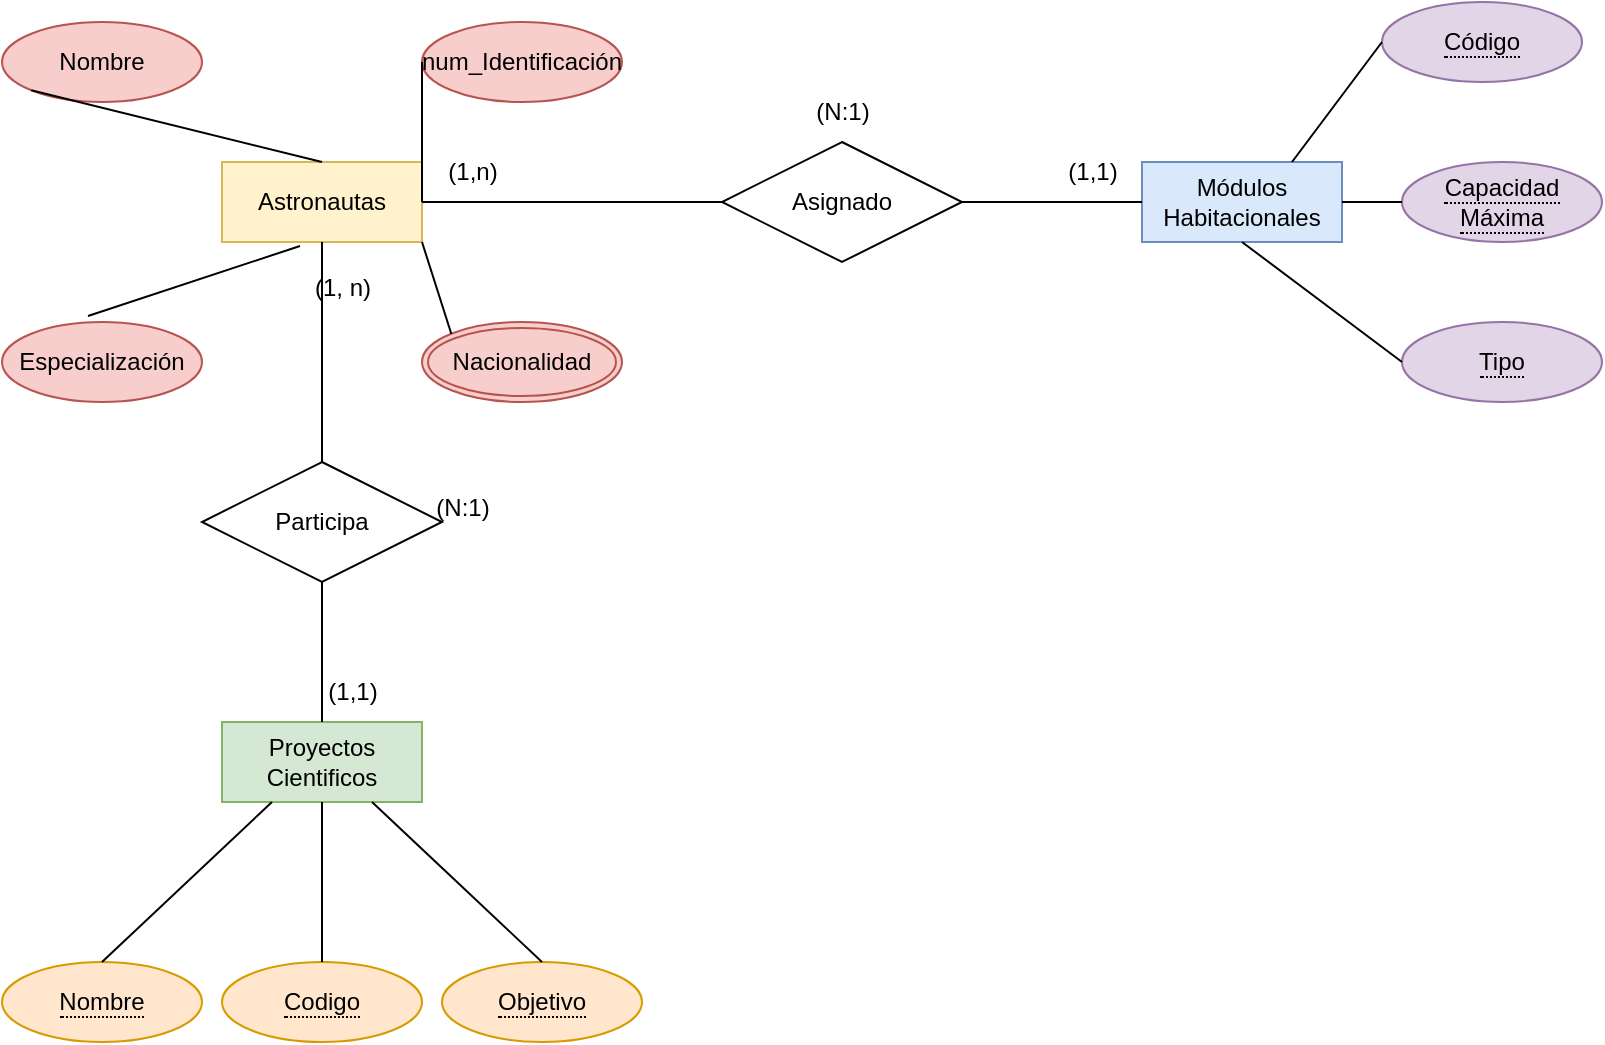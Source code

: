 <mxfile version="26.0.13">
  <diagram name="Página-1" id="MMAjDTsoKmikF9_TK4xn">
    <mxGraphModel dx="1434" dy="772" grid="1" gridSize="10" guides="1" tooltips="1" connect="1" arrows="1" fold="1" page="1" pageScale="1" pageWidth="827" pageHeight="1169" math="0" shadow="0">
      <root>
        <mxCell id="0" />
        <mxCell id="1" parent="0" />
        <mxCell id="NbIwqFksigPD-rxhBYdd-2" value="Astronautas" style="whiteSpace=wrap;html=1;align=center;fillColor=#fff2cc;strokeColor=#d6b656;" vertex="1" parent="1">
          <mxGeometry x="120" y="200" width="100" height="40" as="geometry" />
        </mxCell>
        <mxCell id="NbIwqFksigPD-rxhBYdd-3" value="Nombre" style="ellipse;whiteSpace=wrap;html=1;align=center;fillColor=#f8cecc;strokeColor=#b85450;" vertex="1" parent="1">
          <mxGeometry x="10" y="130" width="100" height="40" as="geometry" />
        </mxCell>
        <mxCell id="NbIwqFksigPD-rxhBYdd-4" value="num_Identificación" style="ellipse;whiteSpace=wrap;html=1;align=center;fillColor=#f8cecc;strokeColor=#b85450;" vertex="1" parent="1">
          <mxGeometry x="220" y="130" width="100" height="40" as="geometry" />
        </mxCell>
        <mxCell id="NbIwqFksigPD-rxhBYdd-5" value="Nacionalidad" style="ellipse;shape=doubleEllipse;margin=3;whiteSpace=wrap;html=1;align=center;fillColor=#f8cecc;strokeColor=#b85450;" vertex="1" parent="1">
          <mxGeometry x="220" y="280" width="100" height="40" as="geometry" />
        </mxCell>
        <mxCell id="NbIwqFksigPD-rxhBYdd-6" value="Especialización" style="ellipse;whiteSpace=wrap;html=1;align=center;fillColor=#f8cecc;strokeColor=#b85450;" vertex="1" parent="1">
          <mxGeometry x="10" y="280" width="100" height="40" as="geometry" />
        </mxCell>
        <mxCell id="NbIwqFksigPD-rxhBYdd-7" value="" style="endArrow=none;html=1;rounded=0;exitX=0.5;exitY=0;exitDx=0;exitDy=0;entryX=0;entryY=1;entryDx=0;entryDy=0;" edge="1" parent="1" source="NbIwqFksigPD-rxhBYdd-2" target="NbIwqFksigPD-rxhBYdd-3">
          <mxGeometry relative="1" as="geometry">
            <mxPoint x="330" y="400" as="sourcePoint" />
            <mxPoint x="490" y="400" as="targetPoint" />
          </mxGeometry>
        </mxCell>
        <mxCell id="NbIwqFksigPD-rxhBYdd-8" value="" style="endArrow=none;html=1;rounded=0;exitX=1;exitY=0.5;exitDx=0;exitDy=0;entryX=0;entryY=0.5;entryDx=0;entryDy=0;" edge="1" parent="1" source="NbIwqFksigPD-rxhBYdd-2" target="NbIwqFksigPD-rxhBYdd-4">
          <mxGeometry relative="1" as="geometry">
            <mxPoint x="330" y="400" as="sourcePoint" />
            <mxPoint x="490" y="400" as="targetPoint" />
          </mxGeometry>
        </mxCell>
        <mxCell id="NbIwqFksigPD-rxhBYdd-9" value="" style="endArrow=none;html=1;rounded=0;exitX=1;exitY=1;exitDx=0;exitDy=0;entryX=0;entryY=0;entryDx=0;entryDy=0;" edge="1" parent="1" source="NbIwqFksigPD-rxhBYdd-2" target="NbIwqFksigPD-rxhBYdd-5">
          <mxGeometry relative="1" as="geometry">
            <mxPoint x="210" y="260" as="sourcePoint" />
            <mxPoint x="260" y="260" as="targetPoint" />
          </mxGeometry>
        </mxCell>
        <mxCell id="NbIwqFksigPD-rxhBYdd-13" value="" style="endArrow=none;html=1;rounded=0;exitX=0.39;exitY=1.05;exitDx=0;exitDy=0;entryX=0.43;entryY=-0.075;entryDx=0;entryDy=0;exitPerimeter=0;entryPerimeter=0;" edge="1" parent="1" source="NbIwqFksigPD-rxhBYdd-2" target="NbIwqFksigPD-rxhBYdd-6">
          <mxGeometry relative="1" as="geometry">
            <mxPoint x="155" y="280" as="sourcePoint" />
            <mxPoint x="205" y="280" as="targetPoint" />
          </mxGeometry>
        </mxCell>
        <mxCell id="NbIwqFksigPD-rxhBYdd-14" value="Módulos Habitacionales" style="whiteSpace=wrap;html=1;align=center;fillColor=#dae8fc;strokeColor=#6c8ebf;" vertex="1" parent="1">
          <mxGeometry x="580" y="200" width="100" height="40" as="geometry" />
        </mxCell>
        <mxCell id="NbIwqFksigPD-rxhBYdd-15" value="&lt;span style=&quot;border-bottom: 1px dotted&quot;&gt;Código&lt;/span&gt;" style="ellipse;whiteSpace=wrap;html=1;align=center;fillColor=#e1d5e7;strokeColor=#9673a6;" vertex="1" parent="1">
          <mxGeometry x="700" y="120" width="100" height="40" as="geometry" />
        </mxCell>
        <mxCell id="NbIwqFksigPD-rxhBYdd-16" value="&lt;span style=&quot;border-bottom: 1px dotted&quot;&gt;Capacidad Máxima&lt;/span&gt;" style="ellipse;whiteSpace=wrap;html=1;align=center;fillColor=#e1d5e7;strokeColor=#9673a6;" vertex="1" parent="1">
          <mxGeometry x="710" y="200" width="100" height="40" as="geometry" />
        </mxCell>
        <mxCell id="NbIwqFksigPD-rxhBYdd-17" value="&lt;span style=&quot;border-bottom: 1px dotted&quot;&gt;Tipo&lt;/span&gt;" style="ellipse;whiteSpace=wrap;html=1;align=center;fillColor=#e1d5e7;strokeColor=#9673a6;" vertex="1" parent="1">
          <mxGeometry x="710" y="280" width="100" height="40" as="geometry" />
        </mxCell>
        <mxCell id="NbIwqFksigPD-rxhBYdd-18" value="Asignado" style="shape=rhombus;perimeter=rhombusPerimeter;whiteSpace=wrap;html=1;align=center;" vertex="1" parent="1">
          <mxGeometry x="370" y="190" width="120" height="60" as="geometry" />
        </mxCell>
        <mxCell id="NbIwqFksigPD-rxhBYdd-19" value="" style="endArrow=none;html=1;rounded=0;entryX=0;entryY=0.5;entryDx=0;entryDy=0;exitX=1;exitY=0.5;exitDx=0;exitDy=0;" edge="1" parent="1" source="NbIwqFksigPD-rxhBYdd-14" target="NbIwqFksigPD-rxhBYdd-16">
          <mxGeometry relative="1" as="geometry">
            <mxPoint x="330" y="400" as="sourcePoint" />
            <mxPoint x="490" y="400" as="targetPoint" />
          </mxGeometry>
        </mxCell>
        <mxCell id="NbIwqFksigPD-rxhBYdd-21" value="" style="endArrow=none;html=1;rounded=0;entryX=0;entryY=0.5;entryDx=0;entryDy=0;exitX=0.75;exitY=0;exitDx=0;exitDy=0;" edge="1" parent="1" source="NbIwqFksigPD-rxhBYdd-14" target="NbIwqFksigPD-rxhBYdd-15">
          <mxGeometry relative="1" as="geometry">
            <mxPoint x="430" y="380" as="sourcePoint" />
            <mxPoint x="590" y="380" as="targetPoint" />
          </mxGeometry>
        </mxCell>
        <mxCell id="NbIwqFksigPD-rxhBYdd-22" value="" style="endArrow=none;html=1;rounded=0;entryX=0;entryY=0.5;entryDx=0;entryDy=0;exitX=0.5;exitY=1;exitDx=0;exitDy=0;" edge="1" parent="1" source="NbIwqFksigPD-rxhBYdd-14" target="NbIwqFksigPD-rxhBYdd-17">
          <mxGeometry relative="1" as="geometry">
            <mxPoint x="360" y="440" as="sourcePoint" />
            <mxPoint x="520" y="440" as="targetPoint" />
          </mxGeometry>
        </mxCell>
        <mxCell id="NbIwqFksigPD-rxhBYdd-23" value="" style="endArrow=none;html=1;rounded=0;exitX=1;exitY=0.5;exitDx=0;exitDy=0;" edge="1" parent="1" source="NbIwqFksigPD-rxhBYdd-2" target="NbIwqFksigPD-rxhBYdd-18">
          <mxGeometry relative="1" as="geometry">
            <mxPoint x="330" y="400" as="sourcePoint" />
            <mxPoint x="490" y="400" as="targetPoint" />
          </mxGeometry>
        </mxCell>
        <mxCell id="NbIwqFksigPD-rxhBYdd-24" value="" style="endArrow=none;html=1;rounded=0;exitX=1;exitY=0.5;exitDx=0;exitDy=0;entryX=0;entryY=0.5;entryDx=0;entryDy=0;" edge="1" parent="1" source="NbIwqFksigPD-rxhBYdd-18" target="NbIwqFksigPD-rxhBYdd-14">
          <mxGeometry relative="1" as="geometry">
            <mxPoint x="430" y="270" as="sourcePoint" />
            <mxPoint x="580" y="270" as="targetPoint" />
          </mxGeometry>
        </mxCell>
        <mxCell id="NbIwqFksigPD-rxhBYdd-25" value="(1,n)" style="text;html=1;align=center;verticalAlign=middle;resizable=0;points=[];autosize=1;strokeColor=none;fillColor=none;" vertex="1" parent="1">
          <mxGeometry x="220" y="190" width="50" height="30" as="geometry" />
        </mxCell>
        <mxCell id="NbIwqFksigPD-rxhBYdd-26" value="(1,1)" style="text;html=1;align=center;verticalAlign=middle;resizable=0;points=[];autosize=1;strokeColor=none;fillColor=none;" vertex="1" parent="1">
          <mxGeometry x="530" y="190" width="50" height="30" as="geometry" />
        </mxCell>
        <mxCell id="NbIwqFksigPD-rxhBYdd-27" value="(N:1)" style="text;html=1;align=center;verticalAlign=middle;resizable=0;points=[];autosize=1;strokeColor=none;fillColor=none;" vertex="1" parent="1">
          <mxGeometry x="405" y="160" width="50" height="30" as="geometry" />
        </mxCell>
        <mxCell id="NbIwqFksigPD-rxhBYdd-28" value="Proyectos Cientificos" style="whiteSpace=wrap;html=1;align=center;fillColor=#d5e8d4;strokeColor=#82b366;" vertex="1" parent="1">
          <mxGeometry x="120" y="480" width="100" height="40" as="geometry" />
        </mxCell>
        <mxCell id="NbIwqFksigPD-rxhBYdd-29" value="&lt;span style=&quot;border-bottom: 1px dotted&quot;&gt;Nombre&lt;/span&gt;" style="ellipse;whiteSpace=wrap;html=1;align=center;fillColor=#ffe6cc;strokeColor=#d79b00;" vertex="1" parent="1">
          <mxGeometry x="10" y="600" width="100" height="40" as="geometry" />
        </mxCell>
        <mxCell id="NbIwqFksigPD-rxhBYdd-30" value="&lt;span style=&quot;border-bottom: 1px dotted&quot;&gt;Codigo&lt;/span&gt;" style="ellipse;whiteSpace=wrap;html=1;align=center;fillColor=#ffe6cc;strokeColor=#d79b00;" vertex="1" parent="1">
          <mxGeometry x="120" y="600" width="100" height="40" as="geometry" />
        </mxCell>
        <mxCell id="NbIwqFksigPD-rxhBYdd-31" value="&lt;span style=&quot;border-bottom: 1px dotted&quot;&gt;Objetivo&lt;/span&gt;" style="ellipse;whiteSpace=wrap;html=1;align=center;fillColor=#ffe6cc;strokeColor=#d79b00;" vertex="1" parent="1">
          <mxGeometry x="230" y="600" width="100" height="40" as="geometry" />
        </mxCell>
        <mxCell id="NbIwqFksigPD-rxhBYdd-32" value="" style="endArrow=none;html=1;rounded=0;exitX=0.25;exitY=1;exitDx=0;exitDy=0;entryX=0.5;entryY=0;entryDx=0;entryDy=0;" edge="1" parent="1" source="NbIwqFksigPD-rxhBYdd-28" target="NbIwqFksigPD-rxhBYdd-29">
          <mxGeometry relative="1" as="geometry">
            <mxPoint x="30" y="510" as="sourcePoint" />
            <mxPoint x="45" y="556" as="targetPoint" />
          </mxGeometry>
        </mxCell>
        <mxCell id="NbIwqFksigPD-rxhBYdd-33" value="" style="endArrow=none;html=1;rounded=0;exitX=0.5;exitY=1;exitDx=0;exitDy=0;entryX=0.5;entryY=0;entryDx=0;entryDy=0;" edge="1" parent="1" source="NbIwqFksigPD-rxhBYdd-28" target="NbIwqFksigPD-rxhBYdd-30">
          <mxGeometry relative="1" as="geometry">
            <mxPoint x="70" y="520" as="sourcePoint" />
            <mxPoint x="85" y="566" as="targetPoint" />
          </mxGeometry>
        </mxCell>
        <mxCell id="NbIwqFksigPD-rxhBYdd-34" value="" style="endArrow=none;html=1;rounded=0;exitX=0.75;exitY=1;exitDx=0;exitDy=0;entryX=0.5;entryY=0;entryDx=0;entryDy=0;" edge="1" parent="1" source="NbIwqFksigPD-rxhBYdd-28" target="NbIwqFksigPD-rxhBYdd-31">
          <mxGeometry relative="1" as="geometry">
            <mxPoint x="250" y="530" as="sourcePoint" />
            <mxPoint x="265" y="576" as="targetPoint" />
          </mxGeometry>
        </mxCell>
        <mxCell id="NbIwqFksigPD-rxhBYdd-35" value="Participa" style="shape=rhombus;perimeter=rhombusPerimeter;whiteSpace=wrap;html=1;align=center;" vertex="1" parent="1">
          <mxGeometry x="110" y="350" width="120" height="60" as="geometry" />
        </mxCell>
        <mxCell id="NbIwqFksigPD-rxhBYdd-36" value="" style="endArrow=none;html=1;rounded=0;exitX=0.5;exitY=1;exitDx=0;exitDy=0;entryX=0.5;entryY=0;entryDx=0;entryDy=0;" edge="1" parent="1" source="NbIwqFksigPD-rxhBYdd-35" target="NbIwqFksigPD-rxhBYdd-28">
          <mxGeometry relative="1" as="geometry">
            <mxPoint x="270" y="390" as="sourcePoint" />
            <mxPoint x="270" y="470" as="targetPoint" />
          </mxGeometry>
        </mxCell>
        <mxCell id="NbIwqFksigPD-rxhBYdd-37" value="" style="endArrow=none;html=1;rounded=0;exitX=0.5;exitY=1;exitDx=0;exitDy=0;entryX=0.5;entryY=0;entryDx=0;entryDy=0;" edge="1" parent="1" source="NbIwqFksigPD-rxhBYdd-2" target="NbIwqFksigPD-rxhBYdd-35">
          <mxGeometry relative="1" as="geometry">
            <mxPoint x="180" y="280" as="sourcePoint" />
            <mxPoint x="180" y="360" as="targetPoint" />
          </mxGeometry>
        </mxCell>
        <mxCell id="NbIwqFksigPD-rxhBYdd-38" value="(1, n)" style="text;html=1;align=center;verticalAlign=middle;resizable=0;points=[];autosize=1;strokeColor=none;fillColor=none;" vertex="1" parent="1">
          <mxGeometry x="155" y="248" width="50" height="30" as="geometry" />
        </mxCell>
        <mxCell id="NbIwqFksigPD-rxhBYdd-39" value="(1,1)" style="text;html=1;align=center;verticalAlign=middle;resizable=0;points=[];autosize=1;strokeColor=none;fillColor=none;" vertex="1" parent="1">
          <mxGeometry x="160" y="450" width="50" height="30" as="geometry" />
        </mxCell>
        <mxCell id="NbIwqFksigPD-rxhBYdd-40" value="(N:1)" style="text;html=1;align=center;verticalAlign=middle;resizable=0;points=[];autosize=1;strokeColor=none;fillColor=none;" vertex="1" parent="1">
          <mxGeometry x="215" y="358" width="50" height="30" as="geometry" />
        </mxCell>
      </root>
    </mxGraphModel>
  </diagram>
</mxfile>
